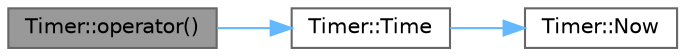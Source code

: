 digraph "Timer::operator()"
{
 // LATEX_PDF_SIZE
  bgcolor="transparent";
  edge [fontname=Helvetica,fontsize=10,labelfontname=Helvetica,labelfontsize=10];
  node [fontname=Helvetica,fontsize=10,shape=box,height=0.2,width=0.4];
  rankdir="LR";
  Node1 [id="Node000001",label="Timer::operator()",height=0.2,width=0.4,color="gray40", fillcolor="grey60", style="filled", fontcolor="black",tooltip=" "];
  Node1 -> Node2 [id="edge1_Node000001_Node000002",color="steelblue1",style="solid",tooltip=" "];
  Node2 [id="Node000002",label="Timer::Time",height=0.2,width=0.4,color="grey40", fillcolor="white", style="filled",URL="$class_timer.html#af358f7fd881032ffed786399cc710d83",tooltip=" "];
  Node2 -> Node3 [id="edge2_Node000002_Node000003",color="steelblue1",style="solid",tooltip=" "];
  Node3 [id="Node000003",label="Timer::Now",height=0.2,width=0.4,color="grey40", fillcolor="white", style="filled",URL="$class_timer.html#a18b30c0b2060e6e1775b993a2f57ec04",tooltip=" "];
}

